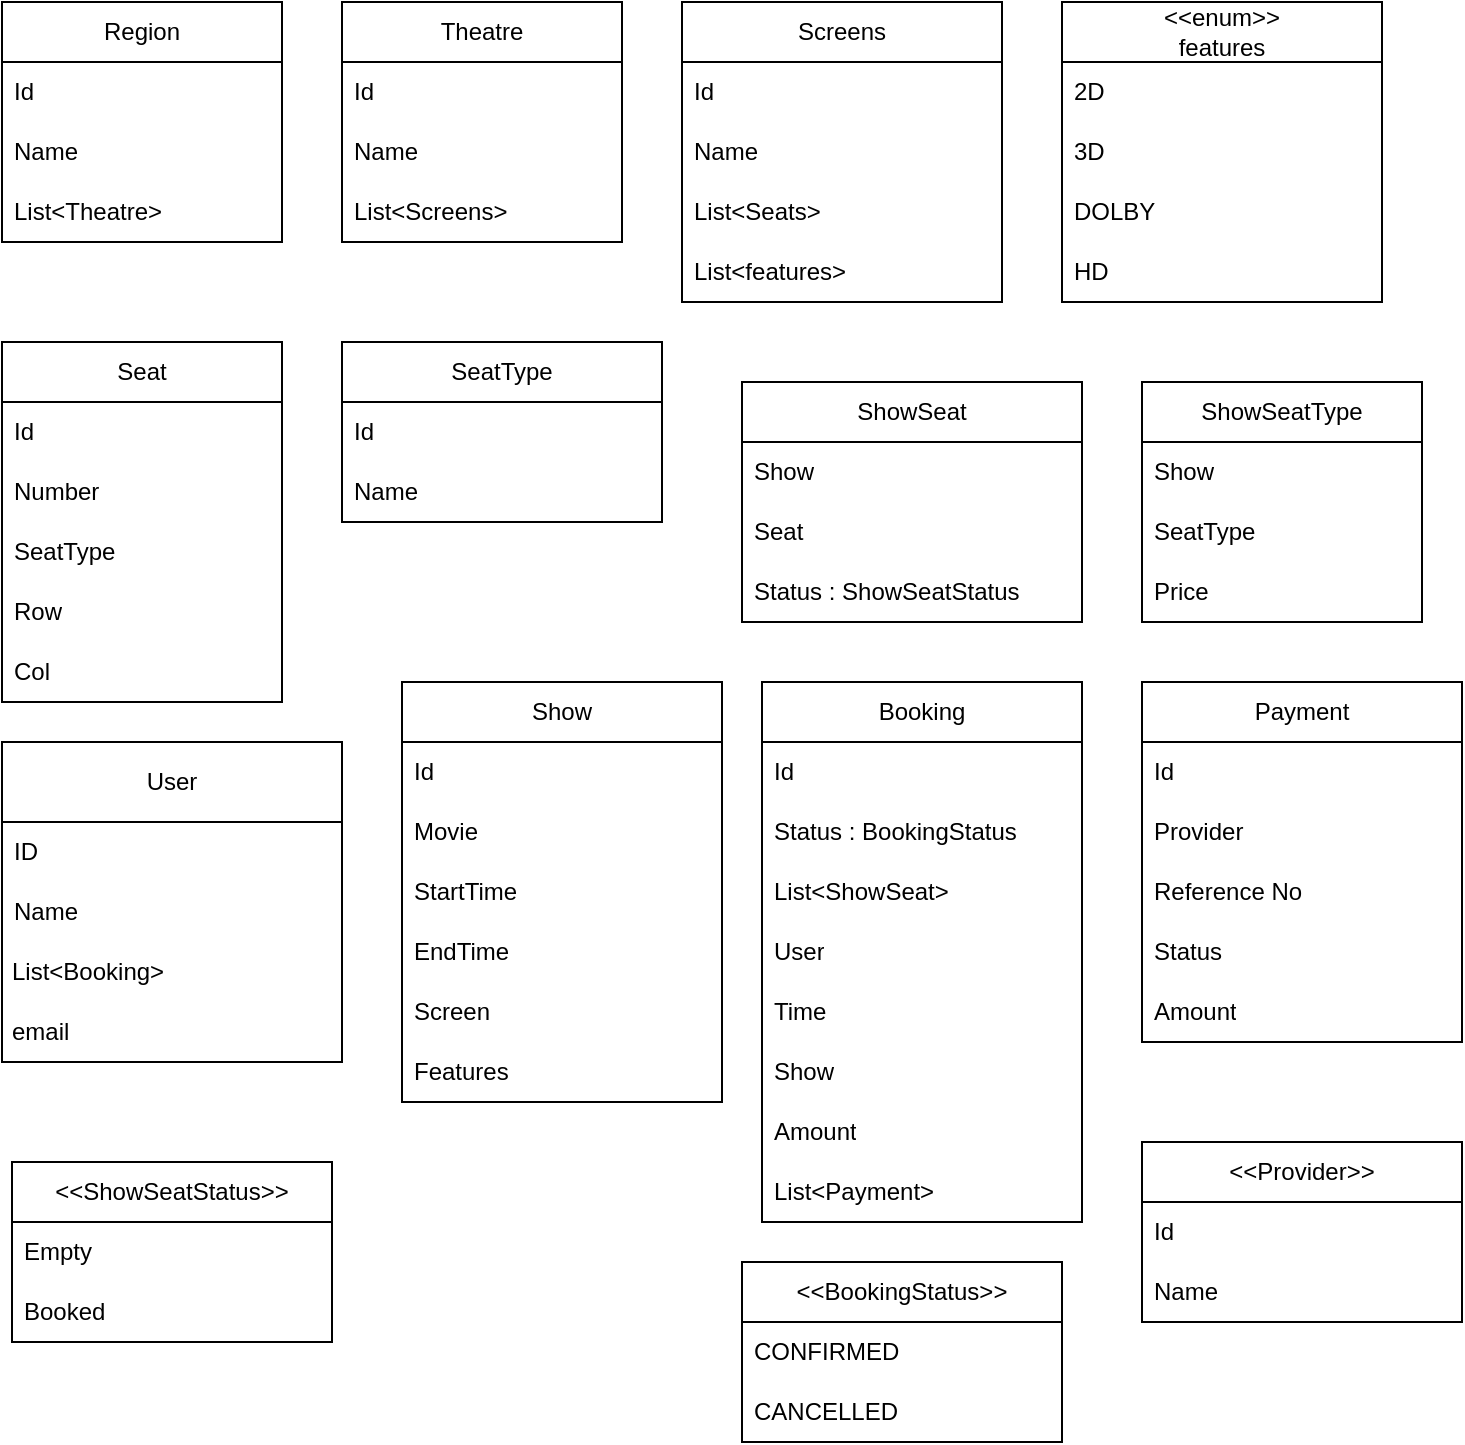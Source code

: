 <mxfile version="21.2.9" type="github">
  <diagram name="Page-1" id="JEzkA79z9Nz-sqjyWass">
    <mxGraphModel dx="1008" dy="642" grid="1" gridSize="10" guides="1" tooltips="1" connect="1" arrows="1" fold="1" page="1" pageScale="1" pageWidth="850" pageHeight="1100" math="0" shadow="0">
      <root>
        <mxCell id="0" />
        <mxCell id="1" parent="0" />
        <mxCell id="82BOyGzIjIqKKDNRnofl-1" value="Region" style="swimlane;fontStyle=0;childLayout=stackLayout;horizontal=1;startSize=30;horizontalStack=0;resizeParent=1;resizeParentMax=0;resizeLast=0;collapsible=1;marginBottom=0;whiteSpace=wrap;html=1;" vertex="1" parent="1">
          <mxGeometry x="40" y="40" width="140" height="120" as="geometry" />
        </mxCell>
        <mxCell id="82BOyGzIjIqKKDNRnofl-2" value="Id" style="text;strokeColor=none;fillColor=none;align=left;verticalAlign=middle;spacingLeft=4;spacingRight=4;overflow=hidden;points=[[0,0.5],[1,0.5]];portConstraint=eastwest;rotatable=0;whiteSpace=wrap;html=1;" vertex="1" parent="82BOyGzIjIqKKDNRnofl-1">
          <mxGeometry y="30" width="140" height="30" as="geometry" />
        </mxCell>
        <mxCell id="82BOyGzIjIqKKDNRnofl-3" value="Name" style="text;strokeColor=none;fillColor=none;align=left;verticalAlign=middle;spacingLeft=4;spacingRight=4;overflow=hidden;points=[[0,0.5],[1,0.5]];portConstraint=eastwest;rotatable=0;whiteSpace=wrap;html=1;" vertex="1" parent="82BOyGzIjIqKKDNRnofl-1">
          <mxGeometry y="60" width="140" height="30" as="geometry" />
        </mxCell>
        <mxCell id="82BOyGzIjIqKKDNRnofl-4" value="List&amp;lt;Theatre&amp;gt;" style="text;strokeColor=none;fillColor=none;align=left;verticalAlign=middle;spacingLeft=4;spacingRight=4;overflow=hidden;points=[[0,0.5],[1,0.5]];portConstraint=eastwest;rotatable=0;whiteSpace=wrap;html=1;" vertex="1" parent="82BOyGzIjIqKKDNRnofl-1">
          <mxGeometry y="90" width="140" height="30" as="geometry" />
        </mxCell>
        <mxCell id="82BOyGzIjIqKKDNRnofl-5" value="Theatre" style="swimlane;fontStyle=0;childLayout=stackLayout;horizontal=1;startSize=30;horizontalStack=0;resizeParent=1;resizeParentMax=0;resizeLast=0;collapsible=1;marginBottom=0;whiteSpace=wrap;html=1;" vertex="1" parent="1">
          <mxGeometry x="210" y="40" width="140" height="120" as="geometry" />
        </mxCell>
        <mxCell id="82BOyGzIjIqKKDNRnofl-6" value="Id" style="text;strokeColor=none;fillColor=none;align=left;verticalAlign=middle;spacingLeft=4;spacingRight=4;overflow=hidden;points=[[0,0.5],[1,0.5]];portConstraint=eastwest;rotatable=0;whiteSpace=wrap;html=1;" vertex="1" parent="82BOyGzIjIqKKDNRnofl-5">
          <mxGeometry y="30" width="140" height="30" as="geometry" />
        </mxCell>
        <mxCell id="82BOyGzIjIqKKDNRnofl-7" value="Name" style="text;strokeColor=none;fillColor=none;align=left;verticalAlign=middle;spacingLeft=4;spacingRight=4;overflow=hidden;points=[[0,0.5],[1,0.5]];portConstraint=eastwest;rotatable=0;whiteSpace=wrap;html=1;" vertex="1" parent="82BOyGzIjIqKKDNRnofl-5">
          <mxGeometry y="60" width="140" height="30" as="geometry" />
        </mxCell>
        <mxCell id="82BOyGzIjIqKKDNRnofl-8" value="List&amp;lt;Screens&amp;gt;" style="text;strokeColor=none;fillColor=none;align=left;verticalAlign=middle;spacingLeft=4;spacingRight=4;overflow=hidden;points=[[0,0.5],[1,0.5]];portConstraint=eastwest;rotatable=0;whiteSpace=wrap;html=1;" vertex="1" parent="82BOyGzIjIqKKDNRnofl-5">
          <mxGeometry y="90" width="140" height="30" as="geometry" />
        </mxCell>
        <object label="Screens" Features="" id="82BOyGzIjIqKKDNRnofl-9">
          <mxCell style="swimlane;fontStyle=0;childLayout=stackLayout;horizontal=1;startSize=30;horizontalStack=0;resizeParent=1;resizeParentMax=0;resizeLast=0;collapsible=1;marginBottom=0;whiteSpace=wrap;html=1;swimlaneLine=1;points=[[0,0,0,0,0],[0,0.25,0,0,0],[0,0.5,0,0,0],[0,0.75,0,0,0],[0,1,0,0,0],[0.25,0,0,0,0],[0.25,1,0,0,0],[0.5,0,0,0,0],[0.5,1,0,0,0],[0.75,0,0,0,0],[0.75,1,0,0,0],[1,0,0,0,0],[1,0.25,0,0,0],[1,0.5,0,0,0],[1,0.75,0,0,0],[1,1,0,0,0]];rotation=0;" vertex="1" parent="1">
            <mxGeometry x="380" y="40" width="160" height="150" as="geometry" />
          </mxCell>
        </object>
        <mxCell id="82BOyGzIjIqKKDNRnofl-10" value="Id" style="text;strokeColor=none;fillColor=none;align=left;verticalAlign=middle;spacingLeft=4;spacingRight=4;overflow=hidden;points=[[0,0.5],[1,0.5]];portConstraint=eastwest;rotatable=0;whiteSpace=wrap;html=1;" vertex="1" parent="82BOyGzIjIqKKDNRnofl-9">
          <mxGeometry y="30" width="160" height="30" as="geometry" />
        </mxCell>
        <mxCell id="82BOyGzIjIqKKDNRnofl-11" value="Name" style="text;strokeColor=none;fillColor=none;align=left;verticalAlign=middle;spacingLeft=4;spacingRight=4;overflow=hidden;points=[[0,0.5],[1,0.5]];portConstraint=eastwest;rotatable=0;whiteSpace=wrap;html=1;" vertex="1" parent="82BOyGzIjIqKKDNRnofl-9">
          <mxGeometry y="60" width="160" height="30" as="geometry" />
        </mxCell>
        <mxCell id="82BOyGzIjIqKKDNRnofl-12" value="List&amp;lt;Seats&amp;gt;" style="text;strokeColor=none;fillColor=none;align=left;verticalAlign=middle;spacingLeft=4;spacingRight=4;overflow=hidden;points=[[0,0.5],[1,0.5]];portConstraint=eastwest;rotatable=0;whiteSpace=wrap;html=1;" vertex="1" parent="82BOyGzIjIqKKDNRnofl-9">
          <mxGeometry y="90" width="160" height="30" as="geometry" />
        </mxCell>
        <mxCell id="82BOyGzIjIqKKDNRnofl-29" value="List&amp;lt;features&amp;gt;" style="text;strokeColor=none;fillColor=none;align=left;verticalAlign=middle;spacingLeft=4;spacingRight=4;overflow=hidden;points=[[0,0.5],[1,0.5]];portConstraint=eastwest;rotatable=0;whiteSpace=wrap;html=1;" vertex="1" parent="82BOyGzIjIqKKDNRnofl-9">
          <mxGeometry y="120" width="160" height="30" as="geometry" />
        </mxCell>
        <mxCell id="82BOyGzIjIqKKDNRnofl-21" value="User" style="swimlane;fontStyle=0;childLayout=stackLayout;horizontal=1;startSize=40;horizontalStack=0;resizeParent=1;resizeParentMax=0;resizeLast=0;collapsible=1;marginBottom=0;whiteSpace=wrap;html=1;" vertex="1" parent="1">
          <mxGeometry x="40" y="410" width="170" height="160" as="geometry" />
        </mxCell>
        <mxCell id="82BOyGzIjIqKKDNRnofl-22" value="ID&lt;span style=&quot;white-space: pre;&quot;&gt;	&lt;/span&gt;" style="text;strokeColor=none;fillColor=none;align=left;verticalAlign=middle;spacingLeft=4;spacingRight=4;overflow=hidden;points=[[0,0.5],[1,0.5]];portConstraint=eastwest;rotatable=0;whiteSpace=wrap;html=1;" vertex="1" parent="82BOyGzIjIqKKDNRnofl-21">
          <mxGeometry y="40" width="170" height="30" as="geometry" />
        </mxCell>
        <mxCell id="82BOyGzIjIqKKDNRnofl-23" value="Name" style="text;strokeColor=none;fillColor=none;align=left;verticalAlign=middle;spacingLeft=4;spacingRight=4;overflow=hidden;points=[[0,0.5],[1,0.5]];portConstraint=eastwest;rotatable=0;whiteSpace=wrap;html=1;" vertex="1" parent="82BOyGzIjIqKKDNRnofl-21">
          <mxGeometry y="70" width="170" height="30" as="geometry" />
        </mxCell>
        <mxCell id="82BOyGzIjIqKKDNRnofl-25" value="List&amp;lt;Booking&amp;gt;" style="text;strokeColor=none;fillColor=none;align=left;verticalAlign=middle;spacingLeft=3;spacingRight=4;overflow=hidden;points=[[0,0.5],[1,0.5]];portConstraint=eastwest;rotatable=0;whiteSpace=wrap;html=1;" vertex="1" parent="82BOyGzIjIqKKDNRnofl-21">
          <mxGeometry y="100" width="170" height="30" as="geometry" />
        </mxCell>
        <mxCell id="82BOyGzIjIqKKDNRnofl-24" value="email" style="text;strokeColor=none;fillColor=none;align=left;verticalAlign=middle;spacingLeft=3;spacingRight=4;overflow=hidden;points=[[0,0.5],[1,0.5]];portConstraint=eastwest;rotatable=0;whiteSpace=wrap;html=1;" vertex="1" parent="82BOyGzIjIqKKDNRnofl-21">
          <mxGeometry y="130" width="170" height="30" as="geometry" />
        </mxCell>
        <object label="&amp;lt;&amp;lt;enum&amp;gt;&amp;gt;&lt;br&gt;features" Features="" id="82BOyGzIjIqKKDNRnofl-30">
          <mxCell style="swimlane;fontStyle=0;childLayout=stackLayout;horizontal=1;startSize=30;horizontalStack=0;resizeParent=1;resizeParentMax=0;resizeLast=0;collapsible=1;marginBottom=0;whiteSpace=wrap;html=1;swimlaneLine=1;points=[[0,0,0,0,0],[0,0.25,0,0,0],[0,0.5,0,0,0],[0,0.75,0,0,0],[0,1,0,0,0],[0.25,0,0,0,0],[0.25,1,0,0,0],[0.5,0,0,0,0],[0.5,1,0,0,0],[0.75,0,0,0,0],[0.75,1,0,0,0],[1,0,0,0,0],[1,0.25,0,0,0],[1,0.5,0,0,0],[1,0.75,0,0,0],[1,1,0,0,0]];rotation=0;" vertex="1" parent="1">
            <mxGeometry x="570" y="40" width="160" height="150" as="geometry" />
          </mxCell>
        </object>
        <mxCell id="82BOyGzIjIqKKDNRnofl-31" value="2D" style="text;strokeColor=none;fillColor=none;align=left;verticalAlign=middle;spacingLeft=4;spacingRight=4;overflow=hidden;points=[[0,0.5],[1,0.5]];portConstraint=eastwest;rotatable=0;whiteSpace=wrap;html=1;" vertex="1" parent="82BOyGzIjIqKKDNRnofl-30">
          <mxGeometry y="30" width="160" height="30" as="geometry" />
        </mxCell>
        <mxCell id="82BOyGzIjIqKKDNRnofl-32" value="3D" style="text;strokeColor=none;fillColor=none;align=left;verticalAlign=middle;spacingLeft=4;spacingRight=4;overflow=hidden;points=[[0,0.5],[1,0.5]];portConstraint=eastwest;rotatable=0;whiteSpace=wrap;html=1;" vertex="1" parent="82BOyGzIjIqKKDNRnofl-30">
          <mxGeometry y="60" width="160" height="30" as="geometry" />
        </mxCell>
        <mxCell id="82BOyGzIjIqKKDNRnofl-33" value="DOLBY" style="text;strokeColor=none;fillColor=none;align=left;verticalAlign=middle;spacingLeft=4;spacingRight=4;overflow=hidden;points=[[0,0.5],[1,0.5]];portConstraint=eastwest;rotatable=0;whiteSpace=wrap;html=1;" vertex="1" parent="82BOyGzIjIqKKDNRnofl-30">
          <mxGeometry y="90" width="160" height="30" as="geometry" />
        </mxCell>
        <mxCell id="82BOyGzIjIqKKDNRnofl-34" value="HD" style="text;strokeColor=none;fillColor=none;align=left;verticalAlign=middle;spacingLeft=4;spacingRight=4;overflow=hidden;points=[[0,0.5],[1,0.5]];portConstraint=eastwest;rotatable=0;whiteSpace=wrap;html=1;" vertex="1" parent="82BOyGzIjIqKKDNRnofl-30">
          <mxGeometry y="120" width="160" height="30" as="geometry" />
        </mxCell>
        <object label="Seat" Features="" id="82BOyGzIjIqKKDNRnofl-35">
          <mxCell style="swimlane;fontStyle=0;childLayout=stackLayout;horizontal=1;startSize=30;horizontalStack=0;resizeParent=1;resizeParentMax=0;resizeLast=0;collapsible=1;marginBottom=0;whiteSpace=wrap;html=1;swimlaneLine=1;points=[[0,0,0,0,0],[0,0.25,0,0,0],[0,0.5,0,0,0],[0,0.75,0,0,0],[0,1,0,0,0],[0.25,0,0,0,0],[0.25,1,0,0,0],[0.5,0,0,0,0],[0.5,1,0,0,0],[0.75,0,0,0,0],[0.75,1,0,0,0],[1,0,0,0,0],[1,0.25,0,0,0],[1,0.5,0,0,0],[1,0.75,0,0,0],[1,1,0,0,0]];rotation=0;" vertex="1" parent="1">
            <mxGeometry x="40" y="210" width="140" height="180" as="geometry" />
          </mxCell>
        </object>
        <mxCell id="82BOyGzIjIqKKDNRnofl-36" value="Id" style="text;strokeColor=none;fillColor=none;align=left;verticalAlign=middle;spacingLeft=4;spacingRight=4;overflow=hidden;points=[[0,0.5],[1,0.5]];portConstraint=eastwest;rotatable=0;whiteSpace=wrap;html=1;" vertex="1" parent="82BOyGzIjIqKKDNRnofl-35">
          <mxGeometry y="30" width="140" height="30" as="geometry" />
        </mxCell>
        <mxCell id="82BOyGzIjIqKKDNRnofl-37" value="Number" style="text;strokeColor=none;fillColor=none;align=left;verticalAlign=middle;spacingLeft=4;spacingRight=4;overflow=hidden;points=[[0,0.5],[1,0.5]];portConstraint=eastwest;rotatable=0;whiteSpace=wrap;html=1;" vertex="1" parent="82BOyGzIjIqKKDNRnofl-35">
          <mxGeometry y="60" width="140" height="30" as="geometry" />
        </mxCell>
        <mxCell id="82BOyGzIjIqKKDNRnofl-45" value="SeatType" style="text;strokeColor=none;fillColor=none;align=left;verticalAlign=middle;spacingLeft=4;spacingRight=4;overflow=hidden;points=[[0,0.5],[1,0.5]];portConstraint=eastwest;rotatable=0;whiteSpace=wrap;html=1;" vertex="1" parent="82BOyGzIjIqKKDNRnofl-35">
          <mxGeometry y="90" width="140" height="30" as="geometry" />
        </mxCell>
        <mxCell id="82BOyGzIjIqKKDNRnofl-38" value="Row" style="text;strokeColor=none;fillColor=none;align=left;verticalAlign=middle;spacingLeft=4;spacingRight=4;overflow=hidden;points=[[0,0.5],[1,0.5]];portConstraint=eastwest;rotatable=0;whiteSpace=wrap;html=1;" vertex="1" parent="82BOyGzIjIqKKDNRnofl-35">
          <mxGeometry y="120" width="140" height="30" as="geometry" />
        </mxCell>
        <mxCell id="82BOyGzIjIqKKDNRnofl-39" value="Col" style="text;strokeColor=none;fillColor=none;align=left;verticalAlign=middle;spacingLeft=4;spacingRight=4;overflow=hidden;points=[[0,0.5],[1,0.5]];portConstraint=eastwest;rotatable=0;whiteSpace=wrap;html=1;" vertex="1" parent="82BOyGzIjIqKKDNRnofl-35">
          <mxGeometry y="150" width="140" height="30" as="geometry" />
        </mxCell>
        <object label="Show" Features="" id="82BOyGzIjIqKKDNRnofl-40">
          <mxCell style="swimlane;fontStyle=0;childLayout=stackLayout;horizontal=1;startSize=30;horizontalStack=0;resizeParent=1;resizeParentMax=0;resizeLast=0;collapsible=1;marginBottom=0;whiteSpace=wrap;html=1;swimlaneLine=1;points=[[0,0,0,0,0],[0,0.25,0,0,0],[0,0.5,0,0,0],[0,0.75,0,0,0],[0,1,0,0,0],[0.25,0,0,0,0],[0.25,1,0,0,0],[0.5,0,0,0,0],[0.5,1,0,0,0],[0.75,0,0,0,0],[0.75,1,0,0,0],[1,0,0,0,0],[1,0.25,0,0,0],[1,0.5,0,0,0],[1,0.75,0,0,0],[1,1,0,0,0]];rotation=0;" vertex="1" parent="1">
            <mxGeometry x="240" y="380" width="160" height="210" as="geometry" />
          </mxCell>
        </object>
        <mxCell id="82BOyGzIjIqKKDNRnofl-41" value="Id" style="text;strokeColor=none;fillColor=none;align=left;verticalAlign=middle;spacingLeft=4;spacingRight=4;overflow=hidden;points=[[0,0.5],[1,0.5]];portConstraint=eastwest;rotatable=0;whiteSpace=wrap;html=1;" vertex="1" parent="82BOyGzIjIqKKDNRnofl-40">
          <mxGeometry y="30" width="160" height="30" as="geometry" />
        </mxCell>
        <mxCell id="82BOyGzIjIqKKDNRnofl-42" value="Movie" style="text;strokeColor=none;fillColor=none;align=left;verticalAlign=middle;spacingLeft=4;spacingRight=4;overflow=hidden;points=[[0,0.5],[1,0.5]];portConstraint=eastwest;rotatable=0;whiteSpace=wrap;html=1;" vertex="1" parent="82BOyGzIjIqKKDNRnofl-40">
          <mxGeometry y="60" width="160" height="30" as="geometry" />
        </mxCell>
        <mxCell id="82BOyGzIjIqKKDNRnofl-44" value="StartTime" style="text;strokeColor=none;fillColor=none;align=left;verticalAlign=middle;spacingLeft=4;spacingRight=4;overflow=hidden;points=[[0,0.5],[1,0.5]];portConstraint=eastwest;rotatable=0;whiteSpace=wrap;html=1;" vertex="1" parent="82BOyGzIjIqKKDNRnofl-40">
          <mxGeometry y="90" width="160" height="30" as="geometry" />
        </mxCell>
        <mxCell id="82BOyGzIjIqKKDNRnofl-52" value="EndTime" style="text;strokeColor=none;fillColor=none;align=left;verticalAlign=middle;spacingLeft=4;spacingRight=4;overflow=hidden;points=[[0,0.5],[1,0.5]];portConstraint=eastwest;rotatable=0;whiteSpace=wrap;html=1;" vertex="1" parent="82BOyGzIjIqKKDNRnofl-40">
          <mxGeometry y="120" width="160" height="30" as="geometry" />
        </mxCell>
        <mxCell id="82BOyGzIjIqKKDNRnofl-51" value="Screen" style="text;strokeColor=none;fillColor=none;align=left;verticalAlign=middle;spacingLeft=4;spacingRight=4;overflow=hidden;points=[[0,0.5],[1,0.5]];portConstraint=eastwest;rotatable=0;whiteSpace=wrap;html=1;" vertex="1" parent="82BOyGzIjIqKKDNRnofl-40">
          <mxGeometry y="150" width="160" height="30" as="geometry" />
        </mxCell>
        <mxCell id="82BOyGzIjIqKKDNRnofl-50" value="Features" style="text;strokeColor=none;fillColor=none;align=left;verticalAlign=middle;spacingLeft=4;spacingRight=4;overflow=hidden;points=[[0,0.5],[1,0.5]];portConstraint=eastwest;rotatable=0;whiteSpace=wrap;html=1;" vertex="1" parent="82BOyGzIjIqKKDNRnofl-40">
          <mxGeometry y="180" width="160" height="30" as="geometry" />
        </mxCell>
        <object label="SeatType" Features="" id="82BOyGzIjIqKKDNRnofl-46">
          <mxCell style="swimlane;fontStyle=0;childLayout=stackLayout;horizontal=1;startSize=30;horizontalStack=0;resizeParent=1;resizeParentMax=0;resizeLast=0;collapsible=1;marginBottom=0;whiteSpace=wrap;html=1;swimlaneLine=1;points=[[0,0,0,0,0],[0,0.25,0,0,0],[0,0.5,0,0,0],[0,0.75,0,0,0],[0,1,0,0,0],[0.25,0,0,0,0],[0.25,1,0,0,0],[0.5,0,0,0,0],[0.5,1,0,0,0],[0.75,0,0,0,0],[0.75,1,0,0,0],[1,0,0,0,0],[1,0.25,0,0,0],[1,0.5,0,0,0],[1,0.75,0,0,0],[1,1,0,0,0]];rotation=0;" vertex="1" parent="1">
            <mxGeometry x="210" y="210" width="160" height="90" as="geometry" />
          </mxCell>
        </object>
        <mxCell id="82BOyGzIjIqKKDNRnofl-47" value="Id" style="text;strokeColor=none;fillColor=none;align=left;verticalAlign=middle;spacingLeft=4;spacingRight=4;overflow=hidden;points=[[0,0.5],[1,0.5]];portConstraint=eastwest;rotatable=0;whiteSpace=wrap;html=1;" vertex="1" parent="82BOyGzIjIqKKDNRnofl-46">
          <mxGeometry y="30" width="160" height="30" as="geometry" />
        </mxCell>
        <mxCell id="82BOyGzIjIqKKDNRnofl-48" value="Name" style="text;strokeColor=none;fillColor=none;align=left;verticalAlign=middle;spacingLeft=4;spacingRight=4;overflow=hidden;points=[[0,0.5],[1,0.5]];portConstraint=eastwest;rotatable=0;whiteSpace=wrap;html=1;" vertex="1" parent="82BOyGzIjIqKKDNRnofl-46">
          <mxGeometry y="60" width="160" height="30" as="geometry" />
        </mxCell>
        <mxCell id="82BOyGzIjIqKKDNRnofl-53" value="ShowSeat" style="swimlane;fontStyle=0;childLayout=stackLayout;horizontal=1;startSize=30;horizontalStack=0;resizeParent=1;resizeParentMax=0;resizeLast=0;collapsible=1;marginBottom=0;whiteSpace=wrap;html=1;" vertex="1" parent="1">
          <mxGeometry x="410" y="230" width="170" height="120" as="geometry" />
        </mxCell>
        <mxCell id="82BOyGzIjIqKKDNRnofl-54" value="Show" style="text;strokeColor=none;fillColor=none;align=left;verticalAlign=middle;spacingLeft=4;spacingRight=4;overflow=hidden;points=[[0,0.5],[1,0.5]];portConstraint=eastwest;rotatable=0;whiteSpace=wrap;html=1;" vertex="1" parent="82BOyGzIjIqKKDNRnofl-53">
          <mxGeometry y="30" width="170" height="30" as="geometry" />
        </mxCell>
        <mxCell id="82BOyGzIjIqKKDNRnofl-55" value="Seat" style="text;strokeColor=none;fillColor=none;align=left;verticalAlign=middle;spacingLeft=4;spacingRight=4;overflow=hidden;points=[[0,0.5],[1,0.5]];portConstraint=eastwest;rotatable=0;whiteSpace=wrap;html=1;" vertex="1" parent="82BOyGzIjIqKKDNRnofl-53">
          <mxGeometry y="60" width="170" height="30" as="geometry" />
        </mxCell>
        <mxCell id="82BOyGzIjIqKKDNRnofl-56" value="Status : ShowSeatStatus" style="text;strokeColor=none;fillColor=none;align=left;verticalAlign=middle;spacingLeft=4;spacingRight=4;overflow=hidden;points=[[0,0.5],[1,0.5]];portConstraint=eastwest;rotatable=0;whiteSpace=wrap;html=1;" vertex="1" parent="82BOyGzIjIqKKDNRnofl-53">
          <mxGeometry y="90" width="170" height="30" as="geometry" />
        </mxCell>
        <mxCell id="82BOyGzIjIqKKDNRnofl-57" value="ShowSeatType" style="swimlane;fontStyle=0;childLayout=stackLayout;horizontal=1;startSize=30;horizontalStack=0;resizeParent=1;resizeParentMax=0;resizeLast=0;collapsible=1;marginBottom=0;whiteSpace=wrap;html=1;" vertex="1" parent="1">
          <mxGeometry x="610" y="230" width="140" height="120" as="geometry" />
        </mxCell>
        <mxCell id="82BOyGzIjIqKKDNRnofl-58" value="Show" style="text;strokeColor=none;fillColor=none;align=left;verticalAlign=middle;spacingLeft=4;spacingRight=4;overflow=hidden;points=[[0,0.5],[1,0.5]];portConstraint=eastwest;rotatable=0;whiteSpace=wrap;html=1;" vertex="1" parent="82BOyGzIjIqKKDNRnofl-57">
          <mxGeometry y="30" width="140" height="30" as="geometry" />
        </mxCell>
        <mxCell id="82BOyGzIjIqKKDNRnofl-59" value="SeatType" style="text;strokeColor=none;fillColor=none;align=left;verticalAlign=middle;spacingLeft=4;spacingRight=4;overflow=hidden;points=[[0,0.5],[1,0.5]];portConstraint=eastwest;rotatable=0;whiteSpace=wrap;html=1;" vertex="1" parent="82BOyGzIjIqKKDNRnofl-57">
          <mxGeometry y="60" width="140" height="30" as="geometry" />
        </mxCell>
        <mxCell id="82BOyGzIjIqKKDNRnofl-60" value="Price" style="text;strokeColor=none;fillColor=none;align=left;verticalAlign=middle;spacingLeft=4;spacingRight=4;overflow=hidden;points=[[0,0.5],[1,0.5]];portConstraint=eastwest;rotatable=0;whiteSpace=wrap;html=1;" vertex="1" parent="82BOyGzIjIqKKDNRnofl-57">
          <mxGeometry y="90" width="140" height="30" as="geometry" />
        </mxCell>
        <object label="Booking" Features="" id="82BOyGzIjIqKKDNRnofl-61">
          <mxCell style="swimlane;fontStyle=0;childLayout=stackLayout;horizontal=1;startSize=30;horizontalStack=0;resizeParent=1;resizeParentMax=0;resizeLast=0;collapsible=1;marginBottom=0;whiteSpace=wrap;html=1;swimlaneLine=1;points=[[0,0,0,0,0],[0,0.25,0,0,0],[0,0.5,0,0,0],[0,0.75,0,0,0],[0,1,0,0,0],[0.25,0,0,0,0],[0.25,1,0,0,0],[0.5,0,0,0,0],[0.5,1,0,0,0],[0.75,0,0,0,0],[0.75,1,0,0,0],[1,0,0,0,0],[1,0.25,0,0,0],[1,0.5,0,0,0],[1,0.75,0,0,0],[1,1,0,0,0]];rotation=0;" vertex="1" parent="1">
            <mxGeometry x="420" y="380" width="160" height="270" as="geometry" />
          </mxCell>
        </object>
        <mxCell id="82BOyGzIjIqKKDNRnofl-62" value="Id" style="text;strokeColor=none;fillColor=none;align=left;verticalAlign=middle;spacingLeft=4;spacingRight=4;overflow=hidden;points=[[0,0.5],[1,0.5]];portConstraint=eastwest;rotatable=0;whiteSpace=wrap;html=1;" vertex="1" parent="82BOyGzIjIqKKDNRnofl-61">
          <mxGeometry y="30" width="160" height="30" as="geometry" />
        </mxCell>
        <mxCell id="82BOyGzIjIqKKDNRnofl-63" value="Status : BookingStatus" style="text;strokeColor=none;fillColor=none;align=left;verticalAlign=middle;spacingLeft=4;spacingRight=4;overflow=hidden;points=[[0,0.5],[1,0.5]];portConstraint=eastwest;rotatable=0;whiteSpace=wrap;html=1;" vertex="1" parent="82BOyGzIjIqKKDNRnofl-61">
          <mxGeometry y="60" width="160" height="30" as="geometry" />
        </mxCell>
        <mxCell id="82BOyGzIjIqKKDNRnofl-64" value="List&amp;lt;ShowSeat&amp;gt;" style="text;strokeColor=none;fillColor=none;align=left;verticalAlign=middle;spacingLeft=4;spacingRight=4;overflow=hidden;points=[[0,0.5],[1,0.5]];portConstraint=eastwest;rotatable=0;whiteSpace=wrap;html=1;" vertex="1" parent="82BOyGzIjIqKKDNRnofl-61">
          <mxGeometry y="90" width="160" height="30" as="geometry" />
        </mxCell>
        <mxCell id="82BOyGzIjIqKKDNRnofl-65" value="User" style="text;strokeColor=none;fillColor=none;align=left;verticalAlign=middle;spacingLeft=4;spacingRight=4;overflow=hidden;points=[[0,0.5],[1,0.5]];portConstraint=eastwest;rotatable=0;whiteSpace=wrap;html=1;" vertex="1" parent="82BOyGzIjIqKKDNRnofl-61">
          <mxGeometry y="120" width="160" height="30" as="geometry" />
        </mxCell>
        <mxCell id="82BOyGzIjIqKKDNRnofl-66" value="Time" style="text;strokeColor=none;fillColor=none;align=left;verticalAlign=middle;spacingLeft=4;spacingRight=4;overflow=hidden;points=[[0,0.5],[1,0.5]];portConstraint=eastwest;rotatable=0;whiteSpace=wrap;html=1;" vertex="1" parent="82BOyGzIjIqKKDNRnofl-61">
          <mxGeometry y="150" width="160" height="30" as="geometry" />
        </mxCell>
        <mxCell id="82BOyGzIjIqKKDNRnofl-67" value="Show" style="text;strokeColor=none;fillColor=none;align=left;verticalAlign=middle;spacingLeft=4;spacingRight=4;overflow=hidden;points=[[0,0.5],[1,0.5]];portConstraint=eastwest;rotatable=0;whiteSpace=wrap;html=1;" vertex="1" parent="82BOyGzIjIqKKDNRnofl-61">
          <mxGeometry y="180" width="160" height="30" as="geometry" />
        </mxCell>
        <mxCell id="82BOyGzIjIqKKDNRnofl-76" value="Amount" style="text;strokeColor=none;fillColor=none;align=left;verticalAlign=middle;spacingLeft=4;spacingRight=4;overflow=hidden;points=[[0,0.5],[1,0.5]];portConstraint=eastwest;rotatable=0;whiteSpace=wrap;html=1;" vertex="1" parent="82BOyGzIjIqKKDNRnofl-61">
          <mxGeometry y="210" width="160" height="30" as="geometry" />
        </mxCell>
        <mxCell id="82BOyGzIjIqKKDNRnofl-75" value="List&amp;lt;Payment&amp;gt;" style="text;strokeColor=none;fillColor=none;align=left;verticalAlign=middle;spacingLeft=4;spacingRight=4;overflow=hidden;points=[[0,0.5],[1,0.5]];portConstraint=eastwest;rotatable=0;whiteSpace=wrap;html=1;" vertex="1" parent="82BOyGzIjIqKKDNRnofl-61">
          <mxGeometry y="240" width="160" height="30" as="geometry" />
        </mxCell>
        <object label="Payment" Features="" id="82BOyGzIjIqKKDNRnofl-68">
          <mxCell style="swimlane;fontStyle=0;childLayout=stackLayout;horizontal=1;startSize=30;horizontalStack=0;resizeParent=1;resizeParentMax=0;resizeLast=0;collapsible=1;marginBottom=0;whiteSpace=wrap;html=1;swimlaneLine=1;points=[[0,0,0,0,0],[0,0.25,0,0,0],[0,0.5,0,0,0],[0,0.75,0,0,0],[0,1,0,0,0],[0.25,0,0,0,0],[0.25,1,0,0,0],[0.5,0,0,0,0],[0.5,1,0,0,0],[0.75,0,0,0,0],[0.75,1,0,0,0],[1,0,0,0,0],[1,0.25,0,0,0],[1,0.5,0,0,0],[1,0.75,0,0,0],[1,1,0,0,0]];rotation=0;" vertex="1" parent="1">
            <mxGeometry x="610" y="380" width="160" height="180" as="geometry" />
          </mxCell>
        </object>
        <mxCell id="82BOyGzIjIqKKDNRnofl-69" value="Id" style="text;strokeColor=none;fillColor=none;align=left;verticalAlign=middle;spacingLeft=4;spacingRight=4;overflow=hidden;points=[[0,0.5],[1,0.5]];portConstraint=eastwest;rotatable=0;whiteSpace=wrap;html=1;" vertex="1" parent="82BOyGzIjIqKKDNRnofl-68">
          <mxGeometry y="30" width="160" height="30" as="geometry" />
        </mxCell>
        <mxCell id="82BOyGzIjIqKKDNRnofl-70" value="Provider" style="text;strokeColor=none;fillColor=none;align=left;verticalAlign=middle;spacingLeft=4;spacingRight=4;overflow=hidden;points=[[0,0.5],[1,0.5]];portConstraint=eastwest;rotatable=0;whiteSpace=wrap;html=1;" vertex="1" parent="82BOyGzIjIqKKDNRnofl-68">
          <mxGeometry y="60" width="160" height="30" as="geometry" />
        </mxCell>
        <mxCell id="82BOyGzIjIqKKDNRnofl-71" value="Reference No" style="text;strokeColor=none;fillColor=none;align=left;verticalAlign=middle;spacingLeft=4;spacingRight=4;overflow=hidden;points=[[0,0.5],[1,0.5]];portConstraint=eastwest;rotatable=0;whiteSpace=wrap;html=1;" vertex="1" parent="82BOyGzIjIqKKDNRnofl-68">
          <mxGeometry y="90" width="160" height="30" as="geometry" />
        </mxCell>
        <mxCell id="82BOyGzIjIqKKDNRnofl-72" value="Status&amp;nbsp;" style="text;strokeColor=none;fillColor=none;align=left;verticalAlign=middle;spacingLeft=4;spacingRight=4;overflow=hidden;points=[[0,0.5],[1,0.5]];portConstraint=eastwest;rotatable=0;whiteSpace=wrap;html=1;" vertex="1" parent="82BOyGzIjIqKKDNRnofl-68">
          <mxGeometry y="120" width="160" height="30" as="geometry" />
        </mxCell>
        <mxCell id="82BOyGzIjIqKKDNRnofl-73" value="Amount" style="text;strokeColor=none;fillColor=none;align=left;verticalAlign=middle;spacingLeft=4;spacingRight=4;overflow=hidden;points=[[0,0.5],[1,0.5]];portConstraint=eastwest;rotatable=0;whiteSpace=wrap;html=1;" vertex="1" parent="82BOyGzIjIqKKDNRnofl-68">
          <mxGeometry y="150" width="160" height="30" as="geometry" />
        </mxCell>
        <object label="&amp;lt;&amp;lt;ShowSeatStatus&amp;gt;&amp;gt;" Features="" id="82BOyGzIjIqKKDNRnofl-77">
          <mxCell style="swimlane;fontStyle=0;childLayout=stackLayout;horizontal=1;startSize=30;horizontalStack=0;resizeParent=1;resizeParentMax=0;resizeLast=0;collapsible=1;marginBottom=0;whiteSpace=wrap;html=1;swimlaneLine=1;points=[[0,0,0,0,0],[0,0.25,0,0,0],[0,0.5,0,0,0],[0,0.75,0,0,0],[0,1,0,0,0],[0.25,0,0,0,0],[0.25,1,0,0,0],[0.5,0,0,0,0],[0.5,1,0,0,0],[0.75,0,0,0,0],[0.75,1,0,0,0],[1,0,0,0,0],[1,0.25,0,0,0],[1,0.5,0,0,0],[1,0.75,0,0,0],[1,1,0,0,0]];rotation=0;" vertex="1" parent="1">
            <mxGeometry x="45" y="620" width="160" height="90" as="geometry" />
          </mxCell>
        </object>
        <mxCell id="82BOyGzIjIqKKDNRnofl-78" value="Empty" style="text;strokeColor=none;fillColor=none;align=left;verticalAlign=middle;spacingLeft=4;spacingRight=4;overflow=hidden;points=[[0,0.5],[1,0.5]];portConstraint=eastwest;rotatable=0;whiteSpace=wrap;html=1;" vertex="1" parent="82BOyGzIjIqKKDNRnofl-77">
          <mxGeometry y="30" width="160" height="30" as="geometry" />
        </mxCell>
        <mxCell id="82BOyGzIjIqKKDNRnofl-79" value="Booked" style="text;strokeColor=none;fillColor=none;align=left;verticalAlign=middle;spacingLeft=4;spacingRight=4;overflow=hidden;points=[[0,0.5],[1,0.5]];portConstraint=eastwest;rotatable=0;whiteSpace=wrap;html=1;" vertex="1" parent="82BOyGzIjIqKKDNRnofl-77">
          <mxGeometry y="60" width="160" height="30" as="geometry" />
        </mxCell>
        <object label="&amp;lt;&amp;lt;Provider&amp;gt;&amp;gt;" Features="" id="82BOyGzIjIqKKDNRnofl-80">
          <mxCell style="swimlane;fontStyle=0;childLayout=stackLayout;horizontal=1;startSize=30;horizontalStack=0;resizeParent=1;resizeParentMax=0;resizeLast=0;collapsible=1;marginBottom=0;whiteSpace=wrap;html=1;swimlaneLine=1;points=[[0,0,0,0,0],[0,0.25,0,0,0],[0,0.5,0,0,0],[0,0.75,0,0,0],[0,1,0,0,0],[0.25,0,0,0,0],[0.25,1,0,0,0],[0.5,0,0,0,0],[0.5,1,0,0,0],[0.75,0,0,0,0],[0.75,1,0,0,0],[1,0,0,0,0],[1,0.25,0,0,0],[1,0.5,0,0,0],[1,0.75,0,0,0],[1,1,0,0,0]];rotation=0;" vertex="1" parent="1">
            <mxGeometry x="610" y="610" width="160" height="90" as="geometry" />
          </mxCell>
        </object>
        <mxCell id="82BOyGzIjIqKKDNRnofl-81" value="Id" style="text;strokeColor=none;fillColor=none;align=left;verticalAlign=middle;spacingLeft=4;spacingRight=4;overflow=hidden;points=[[0,0.5],[1,0.5]];portConstraint=eastwest;rotatable=0;whiteSpace=wrap;html=1;" vertex="1" parent="82BOyGzIjIqKKDNRnofl-80">
          <mxGeometry y="30" width="160" height="30" as="geometry" />
        </mxCell>
        <mxCell id="82BOyGzIjIqKKDNRnofl-82" value="Name" style="text;strokeColor=none;fillColor=none;align=left;verticalAlign=middle;spacingLeft=4;spacingRight=4;overflow=hidden;points=[[0,0.5],[1,0.5]];portConstraint=eastwest;rotatable=0;whiteSpace=wrap;html=1;" vertex="1" parent="82BOyGzIjIqKKDNRnofl-80">
          <mxGeometry y="60" width="160" height="30" as="geometry" />
        </mxCell>
        <object label="&amp;lt;&amp;lt;BookingStatus&amp;gt;&amp;gt;" Features="" id="82BOyGzIjIqKKDNRnofl-83">
          <mxCell style="swimlane;fontStyle=0;childLayout=stackLayout;horizontal=1;startSize=30;horizontalStack=0;resizeParent=1;resizeParentMax=0;resizeLast=0;collapsible=1;marginBottom=0;whiteSpace=wrap;html=1;swimlaneLine=1;points=[[0,0,0,0,0],[0,0.25,0,0,0],[0,0.5,0,0,0],[0,0.75,0,0,0],[0,1,0,0,0],[0.25,0,0,0,0],[0.25,1,0,0,0],[0.5,0,0,0,0],[0.5,1,0,0,0],[0.75,0,0,0,0],[0.75,1,0,0,0],[1,0,0,0,0],[1,0.25,0,0,0],[1,0.5,0,0,0],[1,0.75,0,0,0],[1,1,0,0,0]];rotation=0;" vertex="1" parent="1">
            <mxGeometry x="410" y="670" width="160" height="90" as="geometry" />
          </mxCell>
        </object>
        <mxCell id="82BOyGzIjIqKKDNRnofl-84" value="CONFIRMED" style="text;strokeColor=none;fillColor=none;align=left;verticalAlign=middle;spacingLeft=4;spacingRight=4;overflow=hidden;points=[[0,0.5],[1,0.5]];portConstraint=eastwest;rotatable=0;whiteSpace=wrap;html=1;" vertex="1" parent="82BOyGzIjIqKKDNRnofl-83">
          <mxGeometry y="30" width="160" height="30" as="geometry" />
        </mxCell>
        <mxCell id="82BOyGzIjIqKKDNRnofl-85" value="CANCELLED" style="text;strokeColor=none;fillColor=none;align=left;verticalAlign=middle;spacingLeft=4;spacingRight=4;overflow=hidden;points=[[0,0.5],[1,0.5]];portConstraint=eastwest;rotatable=0;whiteSpace=wrap;html=1;" vertex="1" parent="82BOyGzIjIqKKDNRnofl-83">
          <mxGeometry y="60" width="160" height="30" as="geometry" />
        </mxCell>
      </root>
    </mxGraphModel>
  </diagram>
</mxfile>
